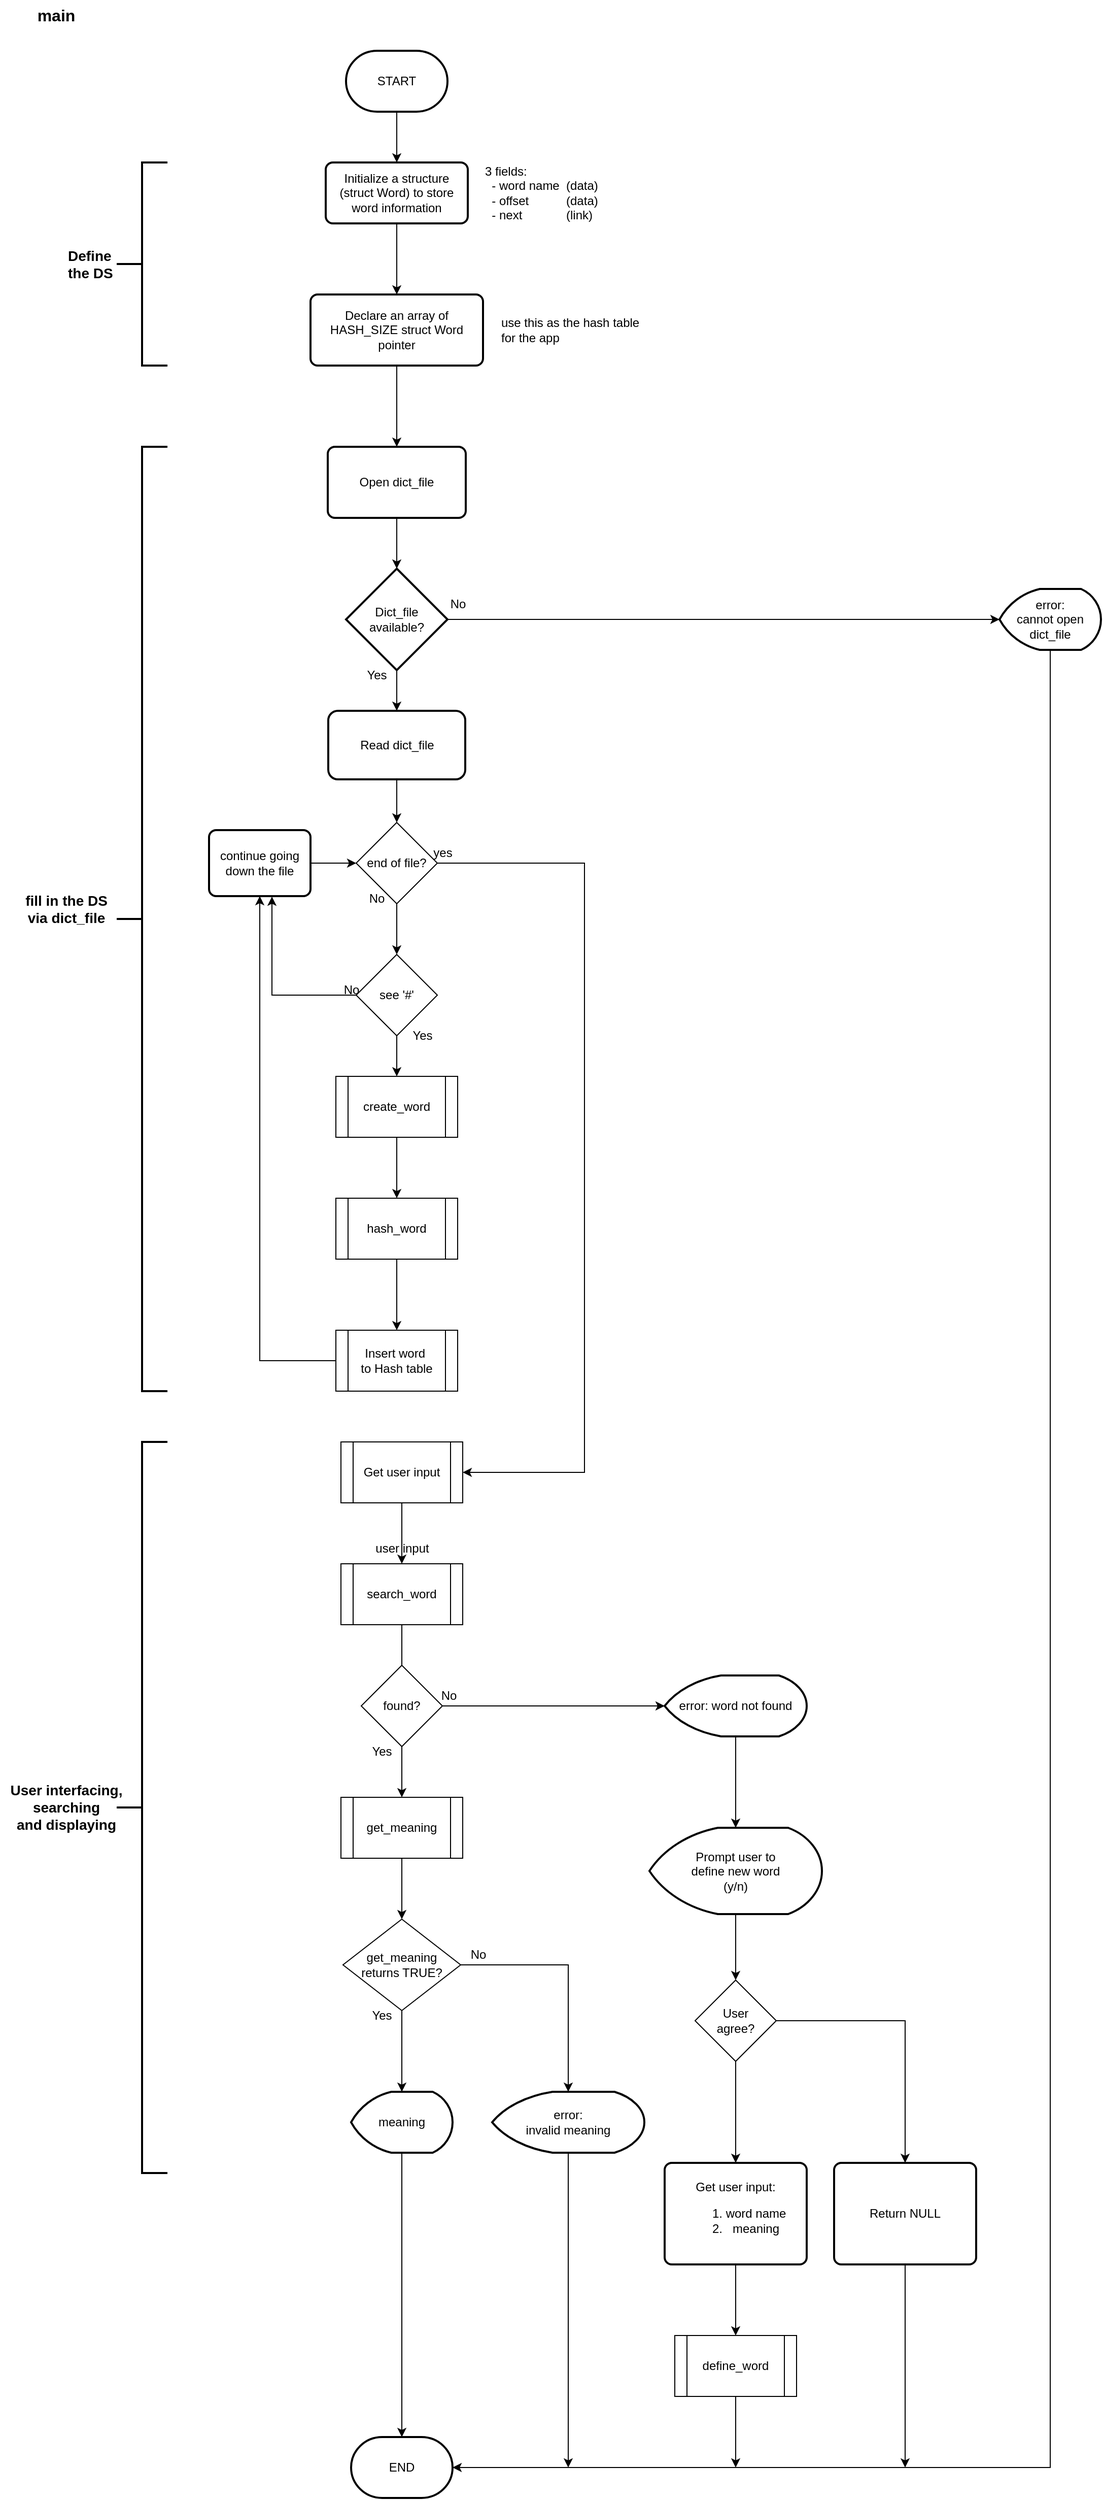 <mxfile version="20.5.3" type="device" pages="6"><diagram id="C5RBs43oDa-KdzZeNtuy" name="main"><mxGraphModel dx="1615" dy="914" grid="1" gridSize="10" guides="1" tooltips="1" connect="1" arrows="1" fold="1" page="1" pageScale="1" pageWidth="827" pageHeight="1169" math="0" shadow="0"><root><mxCell id="WIyWlLk6GJQsqaUBKTNV-0"/><mxCell id="WIyWlLk6GJQsqaUBKTNV-1" parent="WIyWlLk6GJQsqaUBKTNV-0"/><mxCell id="S_2KDsK9tq-TDeBOgdks-10" value="" style="edgeStyle=orthogonalEdgeStyle;rounded=0;orthogonalLoop=1;jettySize=auto;html=1;" parent="WIyWlLk6GJQsqaUBKTNV-1" source="S_2KDsK9tq-TDeBOgdks-1" target="S_2KDsK9tq-TDeBOgdks-2" edge="1"><mxGeometry relative="1" as="geometry"/></mxCell><mxCell id="S_2KDsK9tq-TDeBOgdks-1" value="START" style="strokeWidth=2;html=1;shape=mxgraph.flowchart.terminator;whiteSpace=wrap;" parent="WIyWlLk6GJQsqaUBKTNV-1" vertex="1"><mxGeometry x="346" y="70" width="100" height="60" as="geometry"/></mxCell><mxCell id="JDu7pvMkDzVVK3Wb6h0s-3" value="" style="edgeStyle=orthogonalEdgeStyle;rounded=0;orthogonalLoop=1;jettySize=auto;html=1;fontSize=12;" parent="WIyWlLk6GJQsqaUBKTNV-1" source="S_2KDsK9tq-TDeBOgdks-2" target="JDu7pvMkDzVVK3Wb6h0s-2" edge="1"><mxGeometry relative="1" as="geometry"/></mxCell><mxCell id="S_2KDsK9tq-TDeBOgdks-2" value="Initialize a structure (struct Word) to store word information" style="rounded=1;whiteSpace=wrap;html=1;absoluteArcSize=1;arcSize=14;strokeWidth=2;" parent="WIyWlLk6GJQsqaUBKTNV-1" vertex="1"><mxGeometry x="326" y="180" width="140" height="60" as="geometry"/></mxCell><mxCell id="S_2KDsK9tq-TDeBOgdks-3" style="edgeStyle=orthogonalEdgeStyle;rounded=0;orthogonalLoop=1;jettySize=auto;html=1;exitX=0.5;exitY=1;exitDx=0;exitDy=0;" parent="WIyWlLk6GJQsqaUBKTNV-1" source="S_2KDsK9tq-TDeBOgdks-2" target="S_2KDsK9tq-TDeBOgdks-2" edge="1"><mxGeometry relative="1" as="geometry"/></mxCell><mxCell id="S_2KDsK9tq-TDeBOgdks-21" style="edgeStyle=orthogonalEdgeStyle;rounded=0;orthogonalLoop=1;jettySize=auto;html=1;exitX=0.5;exitY=1;exitDx=0;exitDy=0;entryX=0.5;entryY=0;entryDx=0;entryDy=0;" parent="WIyWlLk6GJQsqaUBKTNV-1" source="S_2KDsK9tq-TDeBOgdks-4" target="S_2KDsK9tq-TDeBOgdks-20" edge="1"><mxGeometry relative="1" as="geometry"/></mxCell><mxCell id="S_2KDsK9tq-TDeBOgdks-4" value="Read dict_file" style="whiteSpace=wrap;html=1;rounded=1;arcSize=14;strokeWidth=2;" parent="WIyWlLk6GJQsqaUBKTNV-1" vertex="1"><mxGeometry x="328.5" y="720" width="135" height="67.5" as="geometry"/></mxCell><mxCell id="S_2KDsK9tq-TDeBOgdks-57" style="edgeStyle=orthogonalEdgeStyle;rounded=0;orthogonalLoop=1;jettySize=auto;html=1;exitX=1;exitY=0.5;exitDx=0;exitDy=0;entryX=1;entryY=0.5;entryDx=0;entryDy=0;" parent="WIyWlLk6GJQsqaUBKTNV-1" source="S_2KDsK9tq-TDeBOgdks-20" target="S_2KDsK9tq-TDeBOgdks-58" edge="1"><mxGeometry relative="1" as="geometry"><mxPoint x="681" y="1391" as="targetPoint"/><Array as="points"><mxPoint x="581" y="870"/><mxPoint x="581" y="1470"/></Array></mxGeometry></mxCell><mxCell id="JDu7pvMkDzVVK3Wb6h0s-1" value="" style="edgeStyle=orthogonalEdgeStyle;rounded=0;orthogonalLoop=1;jettySize=auto;html=1;fontSize=12;entryX=0.5;entryY=0;entryDx=0;entryDy=0;" parent="WIyWlLk6GJQsqaUBKTNV-1" source="S_2KDsK9tq-TDeBOgdks-20" target="71YBrqrIHT1l19wDPTt5-0" edge="1"><mxGeometry relative="1" as="geometry"/></mxCell><mxCell id="S_2KDsK9tq-TDeBOgdks-20" value="end of file?" style="rhombus;whiteSpace=wrap;html=1;" parent="WIyWlLk6GJQsqaUBKTNV-1" vertex="1"><mxGeometry x="356" y="830" width="80" height="80" as="geometry"/></mxCell><mxCell id="DLrLsgLFuudFXBItl9a5-4" style="edgeStyle=orthogonalEdgeStyle;rounded=0;orthogonalLoop=1;jettySize=auto;html=1;entryX=0.5;entryY=1;entryDx=0;entryDy=0;fontSize=12;" parent="WIyWlLk6GJQsqaUBKTNV-1" source="S_2KDsK9tq-TDeBOgdks-47" target="DLrLsgLFuudFXBItl9a5-3" edge="1"><mxGeometry relative="1" as="geometry"/></mxCell><mxCell id="S_2KDsK9tq-TDeBOgdks-47" value="Insert word&amp;nbsp;&lt;br&gt;to Hash table" style="shape=process;whiteSpace=wrap;html=1;backgroundOutline=1;" parent="WIyWlLk6GJQsqaUBKTNV-1" vertex="1"><mxGeometry x="336" y="1330" width="120" height="60" as="geometry"/></mxCell><mxCell id="S_2KDsK9tq-TDeBOgdks-51" value="create_word" style="shape=process;whiteSpace=wrap;html=1;backgroundOutline=1;" parent="WIyWlLk6GJQsqaUBKTNV-1" vertex="1"><mxGeometry x="336" y="1080" width="120" height="60" as="geometry"/></mxCell><mxCell id="S_2KDsK9tq-TDeBOgdks-54" value="No" style="text;html=1;align=center;verticalAlign=middle;resizable=0;points=[];autosize=1;strokeColor=none;fillColor=none;" parent="WIyWlLk6GJQsqaUBKTNV-1" vertex="1"><mxGeometry x="356" y="890" width="40" height="30" as="geometry"/></mxCell><mxCell id="S_2KDsK9tq-TDeBOgdks-61" value="" style="edgeStyle=orthogonalEdgeStyle;rounded=0;orthogonalLoop=1;jettySize=auto;html=1;" parent="WIyWlLk6GJQsqaUBKTNV-1" source="S_2KDsK9tq-TDeBOgdks-58" target="S_2KDsK9tq-TDeBOgdks-60" edge="1"><mxGeometry relative="1" as="geometry"/></mxCell><mxCell id="S_2KDsK9tq-TDeBOgdks-58" value="Get user input" style="shape=process;whiteSpace=wrap;html=1;backgroundOutline=1;" parent="WIyWlLk6GJQsqaUBKTNV-1" vertex="1"><mxGeometry x="341" y="1440" width="120" height="60" as="geometry"/></mxCell><mxCell id="S_2KDsK9tq-TDeBOgdks-59" value="yes" style="text;html=1;align=center;verticalAlign=middle;resizable=0;points=[];autosize=1;strokeColor=none;fillColor=none;" parent="WIyWlLk6GJQsqaUBKTNV-1" vertex="1"><mxGeometry x="421" y="845" width="40" height="30" as="geometry"/></mxCell><mxCell id="S_2KDsK9tq-TDeBOgdks-64" value="" style="edgeStyle=orthogonalEdgeStyle;rounded=0;orthogonalLoop=1;jettySize=auto;html=1;" parent="WIyWlLk6GJQsqaUBKTNV-1" source="S_2KDsK9tq-TDeBOgdks-60" edge="1"><mxGeometry relative="1" as="geometry"><mxPoint x="401" y="1680" as="targetPoint"/></mxGeometry></mxCell><mxCell id="S_2KDsK9tq-TDeBOgdks-60" value="search_word" style="shape=process;whiteSpace=wrap;html=1;backgroundOutline=1;" parent="WIyWlLk6GJQsqaUBKTNV-1" vertex="1"><mxGeometry x="341" y="1560" width="120" height="60" as="geometry"/></mxCell><mxCell id="S_2KDsK9tq-TDeBOgdks-62" value="user input" style="text;html=1;align=center;verticalAlign=middle;resizable=0;points=[];autosize=1;strokeColor=none;fillColor=none;" parent="WIyWlLk6GJQsqaUBKTNV-1" vertex="1"><mxGeometry x="361" y="1530" width="80" height="30" as="geometry"/></mxCell><mxCell id="S_2KDsK9tq-TDeBOgdks-67" value="" style="edgeStyle=orthogonalEdgeStyle;rounded=0;orthogonalLoop=1;jettySize=auto;html=1;" parent="WIyWlLk6GJQsqaUBKTNV-1" source="S_2KDsK9tq-TDeBOgdks-65" target="S_2KDsK9tq-TDeBOgdks-66" edge="1"><mxGeometry relative="1" as="geometry"/></mxCell><mxCell id="S_2KDsK9tq-TDeBOgdks-70" value="" style="edgeStyle=orthogonalEdgeStyle;rounded=0;orthogonalLoop=1;jettySize=auto;html=1;entryX=0;entryY=0.5;entryDx=0;entryDy=0;entryPerimeter=0;" parent="WIyWlLk6GJQsqaUBKTNV-1" source="S_2KDsK9tq-TDeBOgdks-65" target="DuHj5Gf21QI0A3WJzTcq-0" edge="1"><mxGeometry relative="1" as="geometry"><mxPoint x="497" y="1700" as="targetPoint"/></mxGeometry></mxCell><mxCell id="S_2KDsK9tq-TDeBOgdks-65" value="found?" style="rhombus;whiteSpace=wrap;html=1;" parent="WIyWlLk6GJQsqaUBKTNV-1" vertex="1"><mxGeometry x="361" y="1660" width="80" height="80" as="geometry"/></mxCell><mxCell id="MC-OYVKMiKJjzUGlupSR-2" value="" style="edgeStyle=orthogonalEdgeStyle;rounded=0;orthogonalLoop=1;jettySize=auto;html=1;fontSize=12;" parent="WIyWlLk6GJQsqaUBKTNV-1" source="S_2KDsK9tq-TDeBOgdks-66" target="MC-OYVKMiKJjzUGlupSR-1" edge="1"><mxGeometry relative="1" as="geometry"/></mxCell><mxCell id="S_2KDsK9tq-TDeBOgdks-66" value="get_meaning" style="shape=process;whiteSpace=wrap;html=1;backgroundOutline=1;" parent="WIyWlLk6GJQsqaUBKTNV-1" vertex="1"><mxGeometry x="341" y="1790" width="120" height="60" as="geometry"/></mxCell><mxCell id="S_2KDsK9tq-TDeBOgdks-68" value="Yes" style="text;html=1;align=center;verticalAlign=middle;resizable=0;points=[];autosize=1;strokeColor=none;fillColor=none;" parent="WIyWlLk6GJQsqaUBKTNV-1" vertex="1"><mxGeometry x="361" y="1730" width="40" height="30" as="geometry"/></mxCell><mxCell id="S_2KDsK9tq-TDeBOgdks-74" value="No" style="text;html=1;align=center;verticalAlign=middle;resizable=0;points=[];autosize=1;strokeColor=none;fillColor=none;" parent="WIyWlLk6GJQsqaUBKTNV-1" vertex="1"><mxGeometry x="427" y="1675" width="40" height="30" as="geometry"/></mxCell><mxCell id="S_2KDsK9tq-TDeBOgdks-84" value="" style="edgeStyle=orthogonalEdgeStyle;rounded=0;orthogonalLoop=1;jettySize=auto;html=1;exitX=0.5;exitY=1;exitDx=0;exitDy=0;exitPerimeter=0;" parent="WIyWlLk6GJQsqaUBKTNV-1" source="MC-OYVKMiKJjzUGlupSR-0" edge="1"><mxGeometry relative="1" as="geometry"><mxPoint x="593.5" y="2180" as="sourcePoint"/><mxPoint x="565" y="2450" as="targetPoint"/></mxGeometry></mxCell><mxCell id="S_2KDsK9tq-TDeBOgdks-80" value="END" style="strokeWidth=2;html=1;shape=mxgraph.flowchart.terminator;whiteSpace=wrap;" parent="WIyWlLk6GJQsqaUBKTNV-1" vertex="1"><mxGeometry x="351" y="2420" width="100" height="60" as="geometry"/></mxCell><mxCell id="JDu7pvMkDzVVK3Wb6h0s-10" value="" style="edgeStyle=orthogonalEdgeStyle;rounded=0;orthogonalLoop=1;jettySize=auto;html=1;fontSize=14;" parent="WIyWlLk6GJQsqaUBKTNV-1" source="eLt1Kwq2yNVkrvRsYlM8-2" target="JDu7pvMkDzVVK3Wb6h0s-9" edge="1"><mxGeometry relative="1" as="geometry"/></mxCell><mxCell id="eLt1Kwq2yNVkrvRsYlM8-2" value="Open dict_file" style="rounded=1;whiteSpace=wrap;html=1;absoluteArcSize=1;arcSize=14;strokeWidth=2;" parent="WIyWlLk6GJQsqaUBKTNV-1" vertex="1"><mxGeometry x="328" y="460" width="136" height="70" as="geometry"/></mxCell><mxCell id="eLt1Kwq2yNVkrvRsYlM8-6" value="" style="edgeStyle=orthogonalEdgeStyle;rounded=0;orthogonalLoop=1;jettySize=auto;html=1;exitX=0.5;exitY=1;exitDx=0;exitDy=0;exitPerimeter=0;" parent="WIyWlLk6GJQsqaUBKTNV-1" source="eLt1Kwq2yNVkrvRsYlM8-5" target="S_2KDsK9tq-TDeBOgdks-80" edge="1"><mxGeometry relative="1" as="geometry"/></mxCell><mxCell id="eLt1Kwq2yNVkrvRsYlM8-5" value="meaning" style="strokeWidth=2;html=1;shape=mxgraph.flowchart.display;whiteSpace=wrap;" parent="WIyWlLk6GJQsqaUBKTNV-1" vertex="1"><mxGeometry x="351" y="2080" width="100" height="60" as="geometry"/></mxCell><mxCell id="DLrLsgLFuudFXBItl9a5-0" value="" style="edgeStyle=orthogonalEdgeStyle;rounded=0;orthogonalLoop=1;jettySize=auto;html=1;fontSize=12;" parent="WIyWlLk6GJQsqaUBKTNV-1" source="71YBrqrIHT1l19wDPTt5-0" target="S_2KDsK9tq-TDeBOgdks-51" edge="1"><mxGeometry relative="1" as="geometry"/></mxCell><mxCell id="DLrLsgLFuudFXBItl9a5-8" style="edgeStyle=orthogonalEdgeStyle;rounded=0;orthogonalLoop=1;jettySize=auto;html=1;fontSize=12;entryX=0.62;entryY=1.008;entryDx=0;entryDy=0;entryPerimeter=0;" parent="WIyWlLk6GJQsqaUBKTNV-1" source="71YBrqrIHT1l19wDPTt5-0" target="DLrLsgLFuudFXBItl9a5-3" edge="1"><mxGeometry relative="1" as="geometry"><mxPoint x="211" y="1000" as="targetPoint"/></mxGeometry></mxCell><mxCell id="71YBrqrIHT1l19wDPTt5-0" value="see '#'" style="rhombus;whiteSpace=wrap;html=1;" parent="WIyWlLk6GJQsqaUBKTNV-1" vertex="1"><mxGeometry x="356" y="960" width="80" height="80" as="geometry"/></mxCell><mxCell id="DLrLsgLFuudFXBItl9a5-1" value="Yes" style="text;html=1;align=center;verticalAlign=middle;resizable=0;points=[];autosize=1;strokeColor=none;fillColor=none;fontSize=12;" parent="WIyWlLk6GJQsqaUBKTNV-1" vertex="1"><mxGeometry x="401" y="1025" width="40" height="30" as="geometry"/></mxCell><mxCell id="DLrLsgLFuudFXBItl9a5-5" value="" style="edgeStyle=orthogonalEdgeStyle;rounded=0;orthogonalLoop=1;jettySize=auto;html=1;fontSize=12;entryX=0;entryY=0.5;entryDx=0;entryDy=0;" parent="WIyWlLk6GJQsqaUBKTNV-1" source="DLrLsgLFuudFXBItl9a5-3" target="S_2KDsK9tq-TDeBOgdks-20" edge="1"><mxGeometry relative="1" as="geometry"/></mxCell><mxCell id="DLrLsgLFuudFXBItl9a5-3" value="continue going down the file" style="rounded=1;whiteSpace=wrap;html=1;absoluteArcSize=1;arcSize=14;strokeWidth=2;fontSize=12;" parent="WIyWlLk6GJQsqaUBKTNV-1" vertex="1"><mxGeometry x="211" y="837.5" width="100" height="65" as="geometry"/></mxCell><mxCell id="DLrLsgLFuudFXBItl9a5-9" value="No" style="text;html=1;align=center;verticalAlign=middle;resizable=0;points=[];autosize=1;strokeColor=none;fillColor=none;fontSize=12;" parent="WIyWlLk6GJQsqaUBKTNV-1" vertex="1"><mxGeometry x="331" y="980" width="40" height="30" as="geometry"/></mxCell><mxCell id="lJMuKvPcL3_auBcPvw4--0" value="main" style="text;html=1;align=center;verticalAlign=middle;resizable=0;points=[];autosize=1;strokeColor=none;fillColor=none;fontSize=16;fontStyle=1" parent="WIyWlLk6GJQsqaUBKTNV-1" vertex="1"><mxGeometry x="30" y="20" width="60" height="30" as="geometry"/></mxCell><mxCell id="JDu7pvMkDzVVK3Wb6h0s-4" value="" style="edgeStyle=orthogonalEdgeStyle;rounded=0;orthogonalLoop=1;jettySize=auto;html=1;fontSize=12;" parent="WIyWlLk6GJQsqaUBKTNV-1" source="JDu7pvMkDzVVK3Wb6h0s-2" target="eLt1Kwq2yNVkrvRsYlM8-2" edge="1"><mxGeometry relative="1" as="geometry"/></mxCell><mxCell id="JDu7pvMkDzVVK3Wb6h0s-2" value="Declare an array of HASH_SIZE struct Word pointer" style="rounded=1;whiteSpace=wrap;html=1;absoluteArcSize=1;arcSize=14;strokeWidth=2;fontSize=12;" parent="WIyWlLk6GJQsqaUBKTNV-1" vertex="1"><mxGeometry x="311" y="310" width="170" height="70" as="geometry"/></mxCell><mxCell id="JDu7pvMkDzVVK3Wb6h0s-5" value="3 fields:&lt;br&gt;&lt;div style=&quot;&quot;&gt;&lt;span style=&quot;background-color: initial;&quot;&gt;&amp;nbsp; - word name&amp;nbsp; (data)&lt;/span&gt;&lt;/div&gt;&lt;div style=&quot;&quot;&gt;&lt;span style=&quot;background-color: initial;&quot;&gt;&amp;nbsp; - offset&lt;span style=&quot;white-space: pre;&quot;&gt;&#9;&lt;/span&gt;&lt;span style=&quot;white-space: pre;&quot;&gt;&#9;&lt;/span&gt;(data)&lt;/span&gt;&lt;/div&gt;&lt;div style=&quot;&quot;&gt;&lt;span style=&quot;background-color: initial;&quot;&gt;&amp;nbsp; - next&lt;span style=&quot;white-space: pre;&quot;&gt;&#9;&lt;/span&gt;&lt;span style=&quot;white-space: pre;&quot;&gt;&#9;&lt;/span&gt;(link)&lt;/span&gt;&lt;/div&gt;" style="text;html=1;align=left;verticalAlign=middle;resizable=0;points=[];autosize=1;strokeColor=none;fillColor=none;fontSize=12;" parent="WIyWlLk6GJQsqaUBKTNV-1" vertex="1"><mxGeometry x="481" y="175" width="130" height="70" as="geometry"/></mxCell><mxCell id="JDu7pvMkDzVVK3Wb6h0s-6" value="use this as the hash table&lt;br&gt;for the app&amp;nbsp;" style="text;html=1;align=left;verticalAlign=middle;resizable=0;points=[];autosize=1;strokeColor=none;fillColor=none;fontSize=12;" parent="WIyWlLk6GJQsqaUBKTNV-1" vertex="1"><mxGeometry x="497" y="325" width="160" height="40" as="geometry"/></mxCell><mxCell id="JDu7pvMkDzVVK3Wb6h0s-7" value="" style="strokeWidth=2;html=1;shape=mxgraph.flowchart.annotation_2;align=left;labelPosition=right;pointerEvents=1;fontSize=12;" parent="WIyWlLk6GJQsqaUBKTNV-1" vertex="1"><mxGeometry x="120" y="180" width="50" height="200" as="geometry"/></mxCell><mxCell id="JDu7pvMkDzVVK3Wb6h0s-8" value="Define&lt;br&gt;the DS" style="text;html=1;align=left;verticalAlign=middle;resizable=0;points=[];autosize=1;strokeColor=none;fillColor=none;fontSize=14;fontStyle=1" parent="WIyWlLk6GJQsqaUBKTNV-1" vertex="1"><mxGeometry x="70" y="255" width="70" height="50" as="geometry"/></mxCell><mxCell id="JDu7pvMkDzVVK3Wb6h0s-11" value="" style="edgeStyle=orthogonalEdgeStyle;rounded=0;orthogonalLoop=1;jettySize=auto;html=1;fontSize=14;" parent="WIyWlLk6GJQsqaUBKTNV-1" source="JDu7pvMkDzVVK3Wb6h0s-9" target="S_2KDsK9tq-TDeBOgdks-4" edge="1"><mxGeometry relative="1" as="geometry"/></mxCell><mxCell id="JDu7pvMkDzVVK3Wb6h0s-14" style="edgeStyle=orthogonalEdgeStyle;rounded=0;orthogonalLoop=1;jettySize=auto;html=1;entryX=0;entryY=0.5;entryDx=0;entryDy=0;entryPerimeter=0;fontSize=14;" parent="WIyWlLk6GJQsqaUBKTNV-1" source="JDu7pvMkDzVVK3Wb6h0s-9" target="JDu7pvMkDzVVK3Wb6h0s-13" edge="1"><mxGeometry relative="1" as="geometry"/></mxCell><mxCell id="JDu7pvMkDzVVK3Wb6h0s-9" value="Dict_file available?" style="strokeWidth=2;html=1;shape=mxgraph.flowchart.decision;whiteSpace=wrap;fontSize=12;" parent="WIyWlLk6GJQsqaUBKTNV-1" vertex="1"><mxGeometry x="346" y="580" width="100" height="100" as="geometry"/></mxCell><mxCell id="JDu7pvMkDzVVK3Wb6h0s-12" value="Yes" style="text;html=1;align=center;verticalAlign=middle;resizable=0;points=[];autosize=1;strokeColor=none;fillColor=none;fontSize=12;" parent="WIyWlLk6GJQsqaUBKTNV-1" vertex="1"><mxGeometry x="356" y="670" width="40" height="30" as="geometry"/></mxCell><mxCell id="JDu7pvMkDzVVK3Wb6h0s-16" style="edgeStyle=orthogonalEdgeStyle;rounded=0;orthogonalLoop=1;jettySize=auto;html=1;entryX=1;entryY=0.5;entryDx=0;entryDy=0;entryPerimeter=0;fontSize=14;exitX=0.5;exitY=1;exitDx=0;exitDy=0;exitPerimeter=0;" parent="WIyWlLk6GJQsqaUBKTNV-1" source="JDu7pvMkDzVVK3Wb6h0s-13" target="S_2KDsK9tq-TDeBOgdks-80" edge="1"><mxGeometry relative="1" as="geometry"><Array as="points"><mxPoint x="1040" y="2450"/></Array></mxGeometry></mxCell><mxCell id="JDu7pvMkDzVVK3Wb6h0s-13" value="error:&lt;br style=&quot;font-size: 12px;&quot;&gt;cannot open dict_file" style="strokeWidth=2;html=1;shape=mxgraph.flowchart.display;whiteSpace=wrap;fontSize=12;" parent="WIyWlLk6GJQsqaUBKTNV-1" vertex="1"><mxGeometry x="990" y="600" width="100" height="60" as="geometry"/></mxCell><mxCell id="JDu7pvMkDzVVK3Wb6h0s-15" value="No" style="text;html=1;align=center;verticalAlign=middle;resizable=0;points=[];autosize=1;strokeColor=none;fillColor=none;fontSize=12;" parent="WIyWlLk6GJQsqaUBKTNV-1" vertex="1"><mxGeometry x="436" y="600" width="40" height="30" as="geometry"/></mxCell><mxCell id="lqmI4ekvzQK-bTizE2jS-1" value="" style="edgeStyle=orthogonalEdgeStyle;rounded=0;orthogonalLoop=1;jettySize=auto;html=1;" edge="1" parent="WIyWlLk6GJQsqaUBKTNV-1" source="DuHj5Gf21QI0A3WJzTcq-0" target="lqmI4ekvzQK-bTizE2jS-0"><mxGeometry relative="1" as="geometry"/></mxCell><mxCell id="DuHj5Gf21QI0A3WJzTcq-0" value="error: word not found" style="strokeWidth=2;html=1;shape=mxgraph.flowchart.display;whiteSpace=wrap;fontSize=12;" parent="WIyWlLk6GJQsqaUBKTNV-1" vertex="1"><mxGeometry x="660" y="1670" width="140" height="60" as="geometry"/></mxCell><mxCell id="lqmI4ekvzQK-bTizE2jS-6" style="edgeStyle=orthogonalEdgeStyle;rounded=0;orthogonalLoop=1;jettySize=auto;html=1;" edge="1" parent="WIyWlLk6GJQsqaUBKTNV-1" source="DuHj5Gf21QI0A3WJzTcq-1"><mxGeometry relative="1" as="geometry"><mxPoint x="897" y="2450" as="targetPoint"/></mxGeometry></mxCell><mxCell id="DuHj5Gf21QI0A3WJzTcq-1" value="Return NULL" style="rounded=1;whiteSpace=wrap;html=1;absoluteArcSize=1;arcSize=14;strokeWidth=2;fontSize=12;" parent="WIyWlLk6GJQsqaUBKTNV-1" vertex="1"><mxGeometry x="827" y="2150" width="140" height="100" as="geometry"/></mxCell><mxCell id="LIUUgxYpAiJinbkfdip1-2" value="" style="strokeWidth=2;html=1;shape=mxgraph.flowchart.annotation_2;align=left;labelPosition=right;pointerEvents=1;fontSize=12;" parent="WIyWlLk6GJQsqaUBKTNV-1" vertex="1"><mxGeometry x="120" y="460" width="50" height="930" as="geometry"/></mxCell><mxCell id="LIUUgxYpAiJinbkfdip1-3" value="fill in the DS&lt;br style=&quot;font-size: 14px;&quot;&gt;via dict_file" style="text;html=1;align=center;verticalAlign=middle;resizable=0;points=[];autosize=1;strokeColor=none;fillColor=none;fontSize=14;fontStyle=1" parent="WIyWlLk6GJQsqaUBKTNV-1" vertex="1"><mxGeometry x="20" y="890" width="100" height="50" as="geometry"/></mxCell><mxCell id="LIUUgxYpAiJinbkfdip1-4" value="" style="strokeWidth=2;html=1;shape=mxgraph.flowchart.annotation_2;align=left;labelPosition=right;pointerEvents=1;fontSize=14;" parent="WIyWlLk6GJQsqaUBKTNV-1" vertex="1"><mxGeometry x="120" y="1440" width="50" height="720" as="geometry"/></mxCell><mxCell id="LIUUgxYpAiJinbkfdip1-5" value="User interfacing,&lt;br&gt;searching &lt;br&gt;and displaying" style="text;html=1;align=center;verticalAlign=middle;resizable=0;points=[];autosize=1;strokeColor=none;fillColor=none;fontSize=14;fontStyle=1" parent="WIyWlLk6GJQsqaUBKTNV-1" vertex="1"><mxGeometry x="5" y="1770" width="130" height="60" as="geometry"/></mxCell><mxCell id="MC-OYVKMiKJjzUGlupSR-0" value="error:&lt;br&gt;invalid meaning" style="strokeWidth=2;html=1;shape=mxgraph.flowchart.display;whiteSpace=wrap;fontSize=12;" parent="WIyWlLk6GJQsqaUBKTNV-1" vertex="1"><mxGeometry x="490" y="2080" width="150" height="60" as="geometry"/></mxCell><mxCell id="MC-OYVKMiKJjzUGlupSR-3" value="" style="edgeStyle=orthogonalEdgeStyle;rounded=0;orthogonalLoop=1;jettySize=auto;html=1;fontSize=12;startArrow=none;exitX=0.5;exitY=1;exitDx=0;exitDy=0;entryX=0.5;entryY=0;entryDx=0;entryDy=0;entryPerimeter=0;" parent="WIyWlLk6GJQsqaUBKTNV-1" source="MC-OYVKMiKJjzUGlupSR-1" target="eLt1Kwq2yNVkrvRsYlM8-5" edge="1"><mxGeometry relative="1" as="geometry"><mxPoint x="200" y="2140" as="sourcePoint"/><Array as="points"><mxPoint x="401" y="2070"/><mxPoint x="401" y="2070"/></Array></mxGeometry></mxCell><mxCell id="MC-OYVKMiKJjzUGlupSR-5" style="edgeStyle=orthogonalEdgeStyle;rounded=0;orthogonalLoop=1;jettySize=auto;html=1;entryX=0.5;entryY=0;entryDx=0;entryDy=0;entryPerimeter=0;fontSize=12;" parent="WIyWlLk6GJQsqaUBKTNV-1" source="MC-OYVKMiKJjzUGlupSR-1" target="MC-OYVKMiKJjzUGlupSR-0" edge="1"><mxGeometry relative="1" as="geometry"><Array as="points"><mxPoint x="565" y="1955"/></Array></mxGeometry></mxCell><mxCell id="MC-OYVKMiKJjzUGlupSR-1" value="get_meaning&lt;br&gt;returns TRUE?" style="rhombus;whiteSpace=wrap;html=1;fontSize=12;" parent="WIyWlLk6GJQsqaUBKTNV-1" vertex="1"><mxGeometry x="343" y="1910" width="116" height="90" as="geometry"/></mxCell><mxCell id="MC-OYVKMiKJjzUGlupSR-7" value="Yes" style="text;html=1;align=center;verticalAlign=middle;resizable=0;points=[];autosize=1;strokeColor=none;fillColor=none;fontSize=12;" parent="WIyWlLk6GJQsqaUBKTNV-1" vertex="1"><mxGeometry x="361" y="1990" width="40" height="30" as="geometry"/></mxCell><mxCell id="MC-OYVKMiKJjzUGlupSR-8" value="No" style="text;html=1;align=center;verticalAlign=middle;resizable=0;points=[];autosize=1;strokeColor=none;fillColor=none;fontSize=12;" parent="WIyWlLk6GJQsqaUBKTNV-1" vertex="1"><mxGeometry x="456" y="1930" width="40" height="30" as="geometry"/></mxCell><mxCell id="5ztNHagAAmAtpJe93JD4-2" value="" style="edgeStyle=orthogonalEdgeStyle;rounded=0;orthogonalLoop=1;jettySize=auto;html=1;" parent="WIyWlLk6GJQsqaUBKTNV-1" source="5ztNHagAAmAtpJe93JD4-0" target="5ztNHagAAmAtpJe93JD4-1" edge="1"><mxGeometry relative="1" as="geometry"/></mxCell><mxCell id="5ztNHagAAmAtpJe93JD4-0" value="create_word" style="shape=process;whiteSpace=wrap;html=1;backgroundOutline=1;" parent="WIyWlLk6GJQsqaUBKTNV-1" vertex="1"><mxGeometry x="336" y="1080" width="120" height="60" as="geometry"/></mxCell><mxCell id="5ztNHagAAmAtpJe93JD4-3" value="" style="edgeStyle=orthogonalEdgeStyle;rounded=0;orthogonalLoop=1;jettySize=auto;html=1;" parent="WIyWlLk6GJQsqaUBKTNV-1" source="5ztNHagAAmAtpJe93JD4-1" target="S_2KDsK9tq-TDeBOgdks-47" edge="1"><mxGeometry relative="1" as="geometry"/></mxCell><mxCell id="5ztNHagAAmAtpJe93JD4-1" value="hash_word" style="shape=process;whiteSpace=wrap;html=1;backgroundOutline=1;" parent="WIyWlLk6GJQsqaUBKTNV-1" vertex="1"><mxGeometry x="336" y="1200" width="120" height="60" as="geometry"/></mxCell><mxCell id="lqmI4ekvzQK-bTizE2jS-3" value="" style="edgeStyle=orthogonalEdgeStyle;rounded=0;orthogonalLoop=1;jettySize=auto;html=1;" edge="1" parent="WIyWlLk6GJQsqaUBKTNV-1" source="lqmI4ekvzQK-bTizE2jS-0" target="lqmI4ekvzQK-bTizE2jS-2"><mxGeometry relative="1" as="geometry"/></mxCell><mxCell id="lqmI4ekvzQK-bTizE2jS-0" value="Prompt user to&lt;br&gt;define new word&lt;br&gt;(y/n)" style="strokeWidth=2;html=1;shape=mxgraph.flowchart.display;whiteSpace=wrap;" vertex="1" parent="WIyWlLk6GJQsqaUBKTNV-1"><mxGeometry x="645" y="1820" width="170" height="85" as="geometry"/></mxCell><mxCell id="lqmI4ekvzQK-bTizE2jS-4" style="edgeStyle=orthogonalEdgeStyle;rounded=0;orthogonalLoop=1;jettySize=auto;html=1;" edge="1" parent="WIyWlLk6GJQsqaUBKTNV-1" source="lqmI4ekvzQK-bTizE2jS-2" target="DuHj5Gf21QI0A3WJzTcq-1"><mxGeometry relative="1" as="geometry"/></mxCell><mxCell id="lqmI4ekvzQK-bTizE2jS-10" style="edgeStyle=orthogonalEdgeStyle;rounded=0;orthogonalLoop=1;jettySize=auto;html=1;entryX=0.5;entryY=0;entryDx=0;entryDy=0;" edge="1" parent="WIyWlLk6GJQsqaUBKTNV-1" source="lqmI4ekvzQK-bTizE2jS-2" target="lqmI4ekvzQK-bTizE2jS-13"><mxGeometry relative="1" as="geometry"/></mxCell><mxCell id="lqmI4ekvzQK-bTizE2jS-2" value="User &lt;br&gt;agree?" style="rhombus;whiteSpace=wrap;html=1;" vertex="1" parent="WIyWlLk6GJQsqaUBKTNV-1"><mxGeometry x="690" y="1970" width="80" height="80" as="geometry"/></mxCell><mxCell id="lqmI4ekvzQK-bTizE2jS-12" style="edgeStyle=orthogonalEdgeStyle;rounded=0;orthogonalLoop=1;jettySize=auto;html=1;" edge="1" parent="WIyWlLk6GJQsqaUBKTNV-1" source="lqmI4ekvzQK-bTizE2jS-9"><mxGeometry relative="1" as="geometry"><mxPoint x="730" y="2450" as="targetPoint"/><Array as="points"><mxPoint x="730" y="2430"/><mxPoint x="730" y="2430"/></Array></mxGeometry></mxCell><mxCell id="lqmI4ekvzQK-bTizE2jS-9" value="define_word" style="shape=process;whiteSpace=wrap;html=1;backgroundOutline=1;" vertex="1" parent="WIyWlLk6GJQsqaUBKTNV-1"><mxGeometry x="670" y="2320" width="120" height="60" as="geometry"/></mxCell><mxCell id="lqmI4ekvzQK-bTizE2jS-14" value="" style="edgeStyle=orthogonalEdgeStyle;rounded=0;orthogonalLoop=1;jettySize=auto;html=1;" edge="1" parent="WIyWlLk6GJQsqaUBKTNV-1" source="lqmI4ekvzQK-bTizE2jS-13" target="lqmI4ekvzQK-bTizE2jS-9"><mxGeometry relative="1" as="geometry"/></mxCell><mxCell id="lqmI4ekvzQK-bTizE2jS-13" value="Get user input:&lt;br&gt;&lt;ol&gt;&lt;li&gt;word name&lt;/li&gt;&lt;li&gt;meaning&lt;/li&gt;&lt;/ol&gt;" style="rounded=1;whiteSpace=wrap;html=1;absoluteArcSize=1;arcSize=14;strokeWidth=2;align=center;" vertex="1" parent="WIyWlLk6GJQsqaUBKTNV-1"><mxGeometry x="660" y="2150" width="140" height="100" as="geometry"/></mxCell></root></mxGraphModel></diagram><diagram id="j4wt743qJEm4y0WdsNuD" name="create_word"><mxGraphModel dx="1375" dy="794" grid="1" gridSize="10" guides="1" tooltips="1" connect="1" arrows="1" fold="1" page="1" pageScale="1" pageWidth="850" pageHeight="1100" math="0" shadow="0"><root><mxCell id="0"/><mxCell id="1" parent="0"/><mxCell id="QDUfGMWGCmyTW_UjV5E9-1" value="create_word function" style="text;html=1;align=center;verticalAlign=middle;resizable=0;points=[];autosize=1;strokeColor=none;fillColor=none;fontStyle=1;fontSize=16;" parent="1" vertex="1"><mxGeometry x="10" y="20" width="190" height="30" as="geometry"/></mxCell><mxCell id="QDUfGMWGCmyTW_UjV5E9-2" value="Input: word and its offset" style="text;html=1;align=center;verticalAlign=middle;resizable=0;points=[];autosize=1;strokeColor=none;fillColor=none;" parent="1" vertex="1"><mxGeometry x="264" y="130" width="150" height="30" as="geometry"/></mxCell><mxCell id="QDUfGMWGCmyTW_UjV5E9-3" value="" style="edgeStyle=orthogonalEdgeStyle;rounded=0;orthogonalLoop=1;jettySize=auto;html=1;" parent="1" source="QDUfGMWGCmyTW_UjV5E9-4" target="QDUfGMWGCmyTW_UjV5E9-6" edge="1"><mxGeometry relative="1" as="geometry"/></mxCell><mxCell id="QDUfGMWGCmyTW_UjV5E9-4" value="START" style="strokeWidth=2;html=1;shape=mxgraph.flowchart.terminator;whiteSpace=wrap;" parent="1" vertex="1"><mxGeometry x="414" y="175" width="100" height="60" as="geometry"/></mxCell><mxCell id="QDUfGMWGCmyTW_UjV5E9-5" value="" style="edgeStyle=orthogonalEdgeStyle;rounded=0;orthogonalLoop=1;jettySize=auto;html=1;" parent="1" source="QDUfGMWGCmyTW_UjV5E9-6" target="QDUfGMWGCmyTW_UjV5E9-8" edge="1"><mxGeometry relative="1" as="geometry"/></mxCell><mxCell id="QDUfGMWGCmyTW_UjV5E9-6" value="Initialize a struct Word pointer variable&lt;br&gt;(node)" style="rounded=1;whiteSpace=wrap;html=1;absoluteArcSize=1;arcSize=14;strokeWidth=2;" parent="1" vertex="1"><mxGeometry x="344" y="315" width="240" height="81.6" as="geometry"/></mxCell><mxCell id="QDUfGMWGCmyTW_UjV5E9-7" value="" style="edgeStyle=orthogonalEdgeStyle;rounded=0;orthogonalLoop=1;jettySize=auto;html=1;" parent="1" source="QDUfGMWGCmyTW_UjV5E9-8" target="QDUfGMWGCmyTW_UjV5E9-10" edge="1"><mxGeometry relative="1" as="geometry"/></mxCell><mxCell id="QDUfGMWGCmyTW_UjV5E9-8" value="Copy word and offset to that node's fields" style="rounded=1;whiteSpace=wrap;html=1;absoluteArcSize=1;arcSize=14;strokeWidth=2;" parent="1" vertex="1"><mxGeometry x="378.5" y="475" width="171" height="85" as="geometry"/></mxCell><mxCell id="QDUfGMWGCmyTW_UjV5E9-9" value="" style="edgeStyle=orthogonalEdgeStyle;rounded=0;orthogonalLoop=1;jettySize=auto;html=1;" parent="1" source="QDUfGMWGCmyTW_UjV5E9-10" target="QDUfGMWGCmyTW_UjV5E9-11" edge="1"><mxGeometry relative="1" as="geometry"/></mxCell><mxCell id="QDUfGMWGCmyTW_UjV5E9-10" value="Return word as node" style="rounded=1;whiteSpace=wrap;html=1;absoluteArcSize=1;arcSize=14;strokeWidth=2;" parent="1" vertex="1"><mxGeometry x="381" y="640" width="166" height="98.33" as="geometry"/></mxCell><mxCell id="QDUfGMWGCmyTW_UjV5E9-11" value="END" style="strokeWidth=2;html=1;shape=mxgraph.flowchart.terminator;whiteSpace=wrap;" parent="1" vertex="1"><mxGeometry x="414" y="815" width="100" height="60" as="geometry"/></mxCell></root></mxGraphModel></diagram><diagram id="y5cVheYblmPiWcLlyh0o" name="hash_word"><mxGraphModel dx="309" dy="913" grid="1" gridSize="10" guides="1" tooltips="1" connect="1" arrows="1" fold="1" page="1" pageScale="1" pageWidth="850" pageHeight="1100" math="0" shadow="0"><root><mxCell id="0"/><mxCell id="1" parent="0"/><mxCell id="o0yLiAIf0gcNG1ei9cBn-6" value="" style="edgeStyle=orthogonalEdgeStyle;rounded=0;orthogonalLoop=1;jettySize=auto;html=1;fontSize=12;" parent="1" source="o0yLiAIf0gcNG1ei9cBn-1" target="o0yLiAIf0gcNG1ei9cBn-5" edge="1"><mxGeometry relative="1" as="geometry"/></mxCell><mxCell id="o0yLiAIf0gcNG1ei9cBn-1" value="START" style="strokeWidth=2;html=1;shape=mxgraph.flowchart.terminator;whiteSpace=wrap;fontSize=12;" parent="1" vertex="1"><mxGeometry x="375" y="140" width="100" height="60" as="geometry"/></mxCell><mxCell id="o0yLiAIf0gcNG1ei9cBn-2" value="hash_word function" style="text;html=1;align=center;verticalAlign=middle;resizable=0;points=[];autosize=1;strokeColor=none;fillColor=none;fontSize=16;fontStyle=1" parent="1" vertex="1"><mxGeometry x="5" y="20" width="180" height="30" as="geometry"/></mxCell><mxCell id="o0yLiAIf0gcNG1ei9cBn-3" value="input: char *word" style="text;html=1;align=center;verticalAlign=middle;resizable=0;points=[];autosize=1;strokeColor=none;fillColor=none;fontSize=12;" parent="1" vertex="1"><mxGeometry x="265" y="80" width="110" height="30" as="geometry"/></mxCell><mxCell id="55hshDY3a429zVnCngEJ-2" value="" style="edgeStyle=orthogonalEdgeStyle;rounded=0;orthogonalLoop=1;jettySize=auto;html=1;fontSize=14;" parent="1" source="o0yLiAIf0gcNG1ei9cBn-5" target="55hshDY3a429zVnCngEJ-1" edge="1"><mxGeometry relative="1" as="geometry"/></mxCell><mxCell id="o0yLiAIf0gcNG1ei9cBn-5" value="Take ASCII code of the&lt;br&gt;1st letter of the input word&lt;br&gt;(key)&amp;nbsp;" style="rounded=1;whiteSpace=wrap;html=1;absoluteArcSize=1;arcSize=14;strokeWidth=2;fontSize=12;" parent="1" vertex="1"><mxGeometry x="318" y="270" width="215" height="90" as="geometry"/></mxCell><mxCell id="o0yLiAIf0gcNG1ei9cBn-8" value="END" style="strokeWidth=2;html=1;shape=mxgraph.flowchart.terminator;whiteSpace=wrap;fontSize=12;" parent="1" vertex="1"><mxGeometry x="408" y="1000" width="100" height="60" as="geometry"/></mxCell><mxCell id="o0yLiAIf0gcNG1ei9cBn-11" value="" style="edgeStyle=orthogonalEdgeStyle;rounded=0;orthogonalLoop=1;jettySize=auto;html=1;fontSize=12;" parent="1" source="o0yLiAIf0gcNG1ei9cBn-9" target="o0yLiAIf0gcNG1ei9cBn-8" edge="1"><mxGeometry relative="1" as="geometry"/></mxCell><mxCell id="o0yLiAIf0gcNG1ei9cBn-9" value="Return hash code" style="rounded=1;whiteSpace=wrap;html=1;absoluteArcSize=1;arcSize=14;strokeWidth=2;fontSize=12;" parent="1" vertex="1"><mxGeometry x="392" y="840" width="132" height="100" as="geometry"/></mxCell><mxCell id="55hshDY3a429zVnCngEJ-4" value="" style="edgeStyle=orthogonalEdgeStyle;rounded=0;orthogonalLoop=1;jettySize=auto;html=1;fontSize=12;" parent="1" source="55hshDY3a429zVnCngEJ-1" target="55hshDY3a429zVnCngEJ-3" edge="1"><mxGeometry relative="1" as="geometry"/></mxCell><mxCell id="55hshDY3a429zVnCngEJ-7" style="edgeStyle=orthogonalEdgeStyle;rounded=0;orthogonalLoop=1;jettySize=auto;html=1;fontSize=12;" parent="1" source="55hshDY3a429zVnCngEJ-1" target="55hshDY3a429zVnCngEJ-6" edge="1"><mxGeometry relative="1" as="geometry"/></mxCell><mxCell id="55hshDY3a429zVnCngEJ-1" value="character is number?&lt;br style=&quot;font-size: 12px;&quot;&gt;(0 to 9)" style="rhombus;whiteSpace=wrap;html=1;fontSize=12;" parent="1" vertex="1"><mxGeometry x="326" y="420" width="198" height="100" as="geometry"/></mxCell><mxCell id="55hshDY3a429zVnCngEJ-22" style="edgeStyle=orthogonalEdgeStyle;rounded=0;orthogonalLoop=1;jettySize=auto;html=1;entryX=0.25;entryY=0;entryDx=0;entryDy=0;fontSize=12;" parent="1" source="55hshDY3a429zVnCngEJ-3" target="o0yLiAIf0gcNG1ei9cBn-9" edge="1"><mxGeometry relative="1" as="geometry"/></mxCell><mxCell id="55hshDY3a429zVnCngEJ-3" value="hash_code = [0, 9]" style="rounded=1;whiteSpace=wrap;html=1;absoluteArcSize=1;arcSize=14;strokeWidth=2;fontSize=12;" parent="1" vertex="1"><mxGeometry x="336.88" y="590" width="177.25" height="90" as="geometry"/></mxCell><mxCell id="55hshDY3a429zVnCngEJ-5" value="yes" style="text;html=1;align=center;verticalAlign=middle;resizable=0;points=[];autosize=1;strokeColor=none;fillColor=none;fontSize=12;" parent="1" vertex="1"><mxGeometry x="380" y="510" width="40" height="30" as="geometry"/></mxCell><mxCell id="55hshDY3a429zVnCngEJ-9" value="" style="edgeStyle=orthogonalEdgeStyle;rounded=0;orthogonalLoop=1;jettySize=auto;html=1;fontSize=12;" parent="1" source="55hshDY3a429zVnCngEJ-6" target="55hshDY3a429zVnCngEJ-8" edge="1"><mxGeometry relative="1" as="geometry"/></mxCell><mxCell id="55hshDY3a429zVnCngEJ-11" style="edgeStyle=orthogonalEdgeStyle;rounded=0;orthogonalLoop=1;jettySize=auto;html=1;fontSize=12;" parent="1" source="55hshDY3a429zVnCngEJ-6" target="55hshDY3a429zVnCngEJ-10" edge="1"><mxGeometry relative="1" as="geometry"/></mxCell><mxCell id="55hshDY3a429zVnCngEJ-6" value="character is upper letter?&lt;br style=&quot;font-size: 12px;&quot;&gt;(A to Z)" style="rhombus;whiteSpace=wrap;html=1;fontSize=12;" parent="1" vertex="1"><mxGeometry x="560" y="422.5" width="200" height="95" as="geometry"/></mxCell><mxCell id="55hshDY3a429zVnCngEJ-23" style="edgeStyle=orthogonalEdgeStyle;rounded=0;orthogonalLoop=1;jettySize=auto;html=1;fontSize=12;" parent="1" source="55hshDY3a429zVnCngEJ-8" target="o0yLiAIf0gcNG1ei9cBn-9" edge="1"><mxGeometry relative="1" as="geometry"><Array as="points"><mxPoint x="660" y="720"/><mxPoint x="458" y="720"/></Array></mxGeometry></mxCell><mxCell id="55hshDY3a429zVnCngEJ-8" value="hash_code =&amp;nbsp; [10, 35]" style="rounded=1;whiteSpace=wrap;html=1;absoluteArcSize=1;arcSize=14;strokeWidth=2;fontSize=12;" parent="1" vertex="1"><mxGeometry x="577.5" y="590" width="165" height="90" as="geometry"/></mxCell><mxCell id="55hshDY3a429zVnCngEJ-13" value="" style="edgeStyle=orthogonalEdgeStyle;rounded=0;orthogonalLoop=1;jettySize=auto;html=1;fontSize=12;entryX=0.5;entryY=0;entryDx=0;entryDy=0;" parent="1" source="55hshDY3a429zVnCngEJ-10" target="55hshDY3a429zVnCngEJ-14" edge="1"><mxGeometry relative="1" as="geometry"><mxPoint x="900" y="580" as="targetPoint"/></mxGeometry></mxCell><mxCell id="55hshDY3a429zVnCngEJ-21" style="edgeStyle=orthogonalEdgeStyle;rounded=0;orthogonalLoop=1;jettySize=auto;html=1;entryX=0.5;entryY=0;entryDx=0;entryDy=0;fontSize=12;" parent="1" source="55hshDY3a429zVnCngEJ-10" target="55hshDY3a429zVnCngEJ-20" edge="1"><mxGeometry relative="1" as="geometry"/></mxCell><mxCell id="55hshDY3a429zVnCngEJ-10" value="character is lower letter?&lt;br style=&quot;font-size: 12px;&quot;&gt;(a to z)" style="rhombus;whiteSpace=wrap;html=1;fontSize=12;" parent="1" vertex="1"><mxGeometry x="800" y="422.5" width="200" height="95" as="geometry"/></mxCell><mxCell id="55hshDY3a429zVnCngEJ-24" style="edgeStyle=orthogonalEdgeStyle;rounded=0;orthogonalLoop=1;jettySize=auto;html=1;entryX=0.75;entryY=0;entryDx=0;entryDy=0;fontSize=12;" parent="1" source="55hshDY3a429zVnCngEJ-14" target="o0yLiAIf0gcNG1ei9cBn-9" edge="1"><mxGeometry relative="1" as="geometry"><Array as="points"><mxPoint x="900" y="760"/><mxPoint x="491" y="760"/></Array></mxGeometry></mxCell><mxCell id="55hshDY3a429zVnCngEJ-14" value="hash_code = [36, 61]" style="rounded=1;whiteSpace=wrap;html=1;absoluteArcSize=1;arcSize=14;strokeWidth=2;fontSize=12;" parent="1" vertex="1"><mxGeometry x="815" y="590" width="170" height="90" as="geometry"/></mxCell><mxCell id="55hshDY3a429zVnCngEJ-15" value="No" style="text;html=1;align=center;verticalAlign=middle;resizable=0;points=[];autosize=1;strokeColor=none;fillColor=none;fontSize=12;" parent="1" vertex="1"><mxGeometry x="500" y="440" width="40" height="30" as="geometry"/></mxCell><mxCell id="55hshDY3a429zVnCngEJ-16" value="yes" style="text;html=1;align=center;verticalAlign=middle;resizable=0;points=[];autosize=1;strokeColor=none;fillColor=none;fontSize=12;" parent="1" vertex="1"><mxGeometry x="625" y="510" width="40" height="30" as="geometry"/></mxCell><mxCell id="55hshDY3a429zVnCngEJ-17" value="yes" style="text;html=1;align=center;verticalAlign=middle;resizable=0;points=[];autosize=1;strokeColor=none;fillColor=none;fontSize=12;" parent="1" vertex="1"><mxGeometry x="865" y="510" width="40" height="30" as="geometry"/></mxCell><mxCell id="55hshDY3a429zVnCngEJ-18" value="No" style="text;html=1;align=center;verticalAlign=middle;resizable=0;points=[];autosize=1;strokeColor=none;fillColor=none;fontSize=12;" parent="1" vertex="1"><mxGeometry x="985" y="440" width="40" height="30" as="geometry"/></mxCell><mxCell id="55hshDY3a429zVnCngEJ-19" value="No" style="text;html=1;align=center;verticalAlign=middle;resizable=0;points=[];autosize=1;strokeColor=none;fillColor=none;fontSize=12;" parent="1" vertex="1"><mxGeometry x="742.5" y="440" width="40" height="30" as="geometry"/></mxCell><mxCell id="55hshDY3a429zVnCngEJ-25" style="edgeStyle=orthogonalEdgeStyle;rounded=0;orthogonalLoop=1;jettySize=auto;html=1;entryX=1;entryY=0;entryDx=0;entryDy=0;fontSize=12;" parent="1" source="55hshDY3a429zVnCngEJ-20" target="o0yLiAIf0gcNG1ei9cBn-9" edge="1"><mxGeometry relative="1" as="geometry"><Array as="points"><mxPoint x="1115" y="800"/><mxPoint x="524" y="800"/></Array></mxGeometry></mxCell><mxCell id="55hshDY3a429zVnCngEJ-20" value="hash_code = 62" style="rounded=1;whiteSpace=wrap;html=1;absoluteArcSize=1;arcSize=14;strokeWidth=2;fontSize=12;" parent="1" vertex="1"><mxGeometry x="1050" y="590" width="130" height="90" as="geometry"/></mxCell></root></mxGraphModel></diagram><diagram id="gqy_g0LKVjv25q3Zx9Py" name="insert_word"><mxGraphModel dx="687" dy="904" grid="1" gridSize="10" guides="1" tooltips="1" connect="1" arrows="1" fold="1" page="1" pageScale="1" pageWidth="850" pageHeight="1100" math="0" shadow="0"><root><mxCell id="0"/><mxCell id="1" parent="0"/><mxCell id="D_5-44hdkuErFayf-siy-2" value="" style="edgeStyle=orthogonalEdgeStyle;rounded=0;orthogonalLoop=1;jettySize=auto;html=1;fontSize=12;" parent="1" source="taDEj2YaCEXgv2csjeSz-1" target="D_5-44hdkuErFayf-siy-1" edge="1"><mxGeometry relative="1" as="geometry"/></mxCell><mxCell id="taDEj2YaCEXgv2csjeSz-1" value="START" style="strokeWidth=2;html=1;shape=mxgraph.flowchart.terminator;whiteSpace=wrap;fontSize=12;" parent="1" vertex="1"><mxGeometry x="370" y="120" width="100" height="60" as="geometry"/></mxCell><mxCell id="taDEj2YaCEXgv2csjeSz-2" value="insert_word function" style="text;html=1;align=center;verticalAlign=middle;resizable=0;points=[];autosize=1;strokeColor=none;fillColor=none;fontSize=16;fontStyle=1" parent="1" vertex="1"><mxGeometry x="30" y="20" width="180" height="30" as="geometry"/></mxCell><mxCell id="taDEj2YaCEXgv2csjeSz-3" value="Input: hash table and node" style="text;html=1;align=center;verticalAlign=middle;resizable=0;points=[];autosize=1;strokeColor=none;fillColor=none;fontSize=12;" parent="1" vertex="1"><mxGeometry x="265" y="65" width="170" height="30" as="geometry"/></mxCell><mxCell id="Kk8ZLjl4U_7ZAF9tEJYA-1" value="" style="edgeStyle=orthogonalEdgeStyle;rounded=0;orthogonalLoop=1;jettySize=auto;html=1;fontSize=16;" parent="1" source="D_5-44hdkuErFayf-siy-1" target="D_5-44hdkuErFayf-siy-5" edge="1"><mxGeometry relative="1" as="geometry"/></mxCell><mxCell id="D_5-44hdkuErFayf-siy-1" value="hash_word" style="shape=process;whiteSpace=wrap;html=1;backgroundOutline=1;fontSize=12;" parent="1" vertex="1"><mxGeometry x="360" y="250" width="120" height="60" as="geometry"/></mxCell><mxCell id="Kk8ZLjl4U_7ZAF9tEJYA-6" value="" style="edgeStyle=orthogonalEdgeStyle;rounded=0;orthogonalLoop=1;jettySize=auto;html=1;fontSize=16;" parent="1" source="D_5-44hdkuErFayf-siy-3" target="D_5-44hdkuErFayf-siy-7" edge="1"><mxGeometry relative="1" as="geometry"/></mxCell><mxCell id="D_5-44hdkuErFayf-siy-3" value="Insert word to hash table &lt;br&gt;at hashdict[index]" style="rounded=1;whiteSpace=wrap;html=1;absoluteArcSize=1;arcSize=14;strokeWidth=2;fontSize=12;" parent="1" vertex="1"><mxGeometry x="330" y="530" width="180" height="100" as="geometry"/></mxCell><mxCell id="Kk8ZLjl4U_7ZAF9tEJYA-3" style="edgeStyle=orthogonalEdgeStyle;rounded=0;orthogonalLoop=1;jettySize=auto;html=1;fontSize=16;" parent="1" source="D_5-44hdkuErFayf-siy-5" target="D_5-44hdkuErFayf-siy-9" edge="1"><mxGeometry relative="1" as="geometry"><mxPoint x="640" y="440" as="targetPoint"/></mxGeometry></mxCell><mxCell id="Kk8ZLjl4U_7ZAF9tEJYA-5" value="" style="edgeStyle=orthogonalEdgeStyle;rounded=0;orthogonalLoop=1;jettySize=auto;html=1;fontSize=16;" parent="1" source="D_5-44hdkuErFayf-siy-5" target="D_5-44hdkuErFayf-siy-3" edge="1"><mxGeometry relative="1" as="geometry"/></mxCell><mxCell id="D_5-44hdkuErFayf-siy-5" value="Coliision?" style="rhombus;whiteSpace=wrap;html=1;fontSize=12;" parent="1" vertex="1"><mxGeometry x="380" y="370" width="80" height="80" as="geometry"/></mxCell><mxCell id="D_5-44hdkuErFayf-siy-12" value="" style="edgeStyle=orthogonalEdgeStyle;rounded=0;orthogonalLoop=1;jettySize=auto;html=1;fontSize=12;" parent="1" source="D_5-44hdkuErFayf-siy-7" target="D_5-44hdkuErFayf-siy-11" edge="1"><mxGeometry relative="1" as="geometry"/></mxCell><mxCell id="D_5-44hdkuErFayf-siy-7" value="Return TRUE" style="rounded=1;whiteSpace=wrap;html=1;absoluteArcSize=1;arcSize=14;strokeWidth=2;fontSize=12;" parent="1" vertex="1"><mxGeometry x="370" y="720" width="100" height="100" as="geometry"/></mxCell><mxCell id="D_5-44hdkuErFayf-siy-13" style="edgeStyle=orthogonalEdgeStyle;rounded=0;orthogonalLoop=1;jettySize=auto;html=1;entryX=1;entryY=0.5;entryDx=0;entryDy=0;entryPerimeter=0;fontSize=12;" parent="1" source="D_5-44hdkuErFayf-siy-9" target="D_5-44hdkuErFayf-siy-11" edge="1"><mxGeometry relative="1" as="geometry"><Array as="points"><mxPoint x="640" y="930"/></Array></mxGeometry></mxCell><mxCell id="D_5-44hdkuErFayf-siy-9" value="Return FALSE" style="rounded=1;whiteSpace=wrap;html=1;absoluteArcSize=1;arcSize=14;strokeWidth=2;fontSize=12;" parent="1" vertex="1"><mxGeometry x="590" y="720" width="100" height="100" as="geometry"/></mxCell><mxCell id="D_5-44hdkuErFayf-siy-11" value="END" style="strokeWidth=2;html=1;shape=mxgraph.flowchart.terminator;whiteSpace=wrap;fontSize=12;" parent="1" vertex="1"><mxGeometry x="370" y="900" width="100" height="60" as="geometry"/></mxCell><mxCell id="BOdi_8IkA9TEHXxflNbk-1" value="Method:&lt;br&gt;Linked list tail-insertion" style="text;html=1;align=left;verticalAlign=middle;resizable=0;points=[];autosize=1;strokeColor=none;fillColor=none;fontSize=12;" parent="1" vertex="1"><mxGeometry x="200" y="530" width="140" height="40" as="geometry"/></mxCell><mxCell id="vOjOYg5zma0jY2w_1lAS-1" value="call hash_word to&lt;br&gt;get index of insertion" style="text;html=1;align=left;verticalAlign=middle;resizable=0;points=[];autosize=1;strokeColor=none;fillColor=none;fontSize=12;" parent="1" vertex="1"><mxGeometry x="520" y="260" width="130" height="40" as="geometry"/></mxCell><mxCell id="vOjOYg5zma0jY2w_1lAS-2" value="No" style="text;html=1;align=center;verticalAlign=middle;resizable=0;points=[];autosize=1;strokeColor=none;fillColor=none;fontSize=12;" parent="1" vertex="1"><mxGeometry x="380" y="430" width="40" height="30" as="geometry"/></mxCell><mxCell id="vOjOYg5zma0jY2w_1lAS-4" value="yes" style="text;html=1;align=center;verticalAlign=middle;resizable=0;points=[];autosize=1;strokeColor=none;fillColor=none;fontSize=12;" parent="1" vertex="1"><mxGeometry x="450" y="380" width="40" height="30" as="geometry"/></mxCell></root></mxGraphModel></diagram><diagram id="IbFetrWiIO-Y372McCVK" name="search_word"><mxGraphModel dx="761" dy="947" grid="1" gridSize="10" guides="1" tooltips="1" connect="1" arrows="1" fold="1" page="1" pageScale="1" pageWidth="850" pageHeight="1100" math="0" shadow="0"><root><mxCell id="0"/><mxCell id="1" parent="0"/><mxCell id="QBSF6z6GEoo_zZi1Nzof-1" value="INPUT: char *word" style="text;whiteSpace=wrap;html=1;fontSize=12;" parent="1" vertex="1"><mxGeometry x="380" y="100" width="150" height="40" as="geometry"/></mxCell><mxCell id="fhcOgIOPyhRXfWvirM1G-1" value="search_word function" style="text;html=1;align=center;verticalAlign=middle;resizable=0;points=[];autosize=1;strokeColor=none;fillColor=none;fontSize=16;fontStyle=1" parent="1" vertex="1"><mxGeometry x="30" y="20" width="190" height="30" as="geometry"/></mxCell><mxCell id="fhcOgIOPyhRXfWvirM1G-16" value="" style="edgeStyle=orthogonalEdgeStyle;rounded=0;orthogonalLoop=1;jettySize=auto;html=1;fontSize=12;" parent="1" source="fhcOgIOPyhRXfWvirM1G-2" target="fhcOgIOPyhRXfWvirM1G-13" edge="1"><mxGeometry relative="1" as="geometry"/></mxCell><mxCell id="fhcOgIOPyhRXfWvirM1G-2" value="START" style="strokeWidth=2;html=1;shape=mxgraph.flowchart.terminator;whiteSpace=wrap;fontSize=12;" parent="1" vertex="1"><mxGeometry x="489.5" y="150" width="100" height="60" as="geometry"/></mxCell><mxCell id="fhcOgIOPyhRXfWvirM1G-6" value="" style="edgeStyle=orthogonalEdgeStyle;rounded=0;orthogonalLoop=1;jettySize=auto;html=1;fontSize=12;startArrow=none;" parent="1" source="fhcOgIOPyhRXfWvirM1G-7" edge="1"><mxGeometry relative="1" as="geometry"><mxPoint x="539" y="590" as="targetPoint"/></mxGeometry></mxCell><mxCell id="fhcOgIOPyhRXfWvirM1G-3" value="hash_word" style="shape=process;whiteSpace=wrap;html=1;backgroundOutline=1;fontSize=12;" parent="1" vertex="1"><mxGeometry x="479" y="420" width="120" height="60" as="geometry"/></mxCell><mxCell id="fhcOgIOPyhRXfWvirM1G-10" value="" style="edgeStyle=orthogonalEdgeStyle;rounded=0;orthogonalLoop=1;jettySize=auto;html=1;fontSize=12;" parent="1" edge="1"><mxGeometry relative="1" as="geometry"><mxPoint x="539" y="570" as="sourcePoint"/><mxPoint x="539" y="590" as="targetPoint"/></mxGeometry></mxCell><mxCell id="fhcOgIOPyhRXfWvirM1G-7" value="Hash index" style="text;html=1;align=center;verticalAlign=middle;resizable=0;points=[];autosize=1;strokeColor=none;fillColor=none;fontSize=12;" parent="1" vertex="1"><mxGeometry x="499" y="510" width="80" height="30" as="geometry"/></mxCell><mxCell id="fhcOgIOPyhRXfWvirM1G-8" value="" style="edgeStyle=orthogonalEdgeStyle;rounded=0;orthogonalLoop=1;jettySize=auto;html=1;fontSize=12;endArrow=none;" parent="1" source="fhcOgIOPyhRXfWvirM1G-3" target="fhcOgIOPyhRXfWvirM1G-7" edge="1"><mxGeometry relative="1" as="geometry"><mxPoint x="539" y="480" as="sourcePoint"/><mxPoint x="539" y="550" as="targetPoint"/></mxGeometry></mxCell><mxCell id="fhcOgIOPyhRXfWvirM1G-12" value="" style="edgeStyle=orthogonalEdgeStyle;rounded=0;orthogonalLoop=1;jettySize=auto;html=1;fontSize=12;" parent="1" target="fhcOgIOPyhRXfWvirM1G-11" edge="1"><mxGeometry relative="1" as="geometry"><mxPoint x="539" y="690" as="sourcePoint"/></mxGeometry></mxCell><mxCell id="fhcOgIOPyhRXfWvirM1G-19" value="" style="edgeStyle=orthogonalEdgeStyle;rounded=0;orthogonalLoop=1;jettySize=auto;html=1;fontSize=12;" parent="1" source="fhcOgIOPyhRXfWvirM1G-11" target="fhcOgIOPyhRXfWvirM1G-18" edge="1"><mxGeometry relative="1" as="geometry"/></mxCell><mxCell id="fhcOgIOPyhRXfWvirM1G-11" value="scan down the list" style="rounded=1;whiteSpace=wrap;html=1;absoluteArcSize=1;arcSize=14;strokeWidth=2;fontSize=12;" parent="1" vertex="1"><mxGeometry x="472" y="750" width="135" height="100" as="geometry"/></mxCell><mxCell id="fhcOgIOPyhRXfWvirM1G-17" value="" style="edgeStyle=orthogonalEdgeStyle;rounded=0;orthogonalLoop=1;jettySize=auto;html=1;fontSize=12;" parent="1" source="fhcOgIOPyhRXfWvirM1G-13" target="fhcOgIOPyhRXfWvirM1G-3" edge="1"><mxGeometry relative="1" as="geometry"/></mxCell><mxCell id="fhcOgIOPyhRXfWvirM1G-13" value="Create a temp node" style="rounded=1;whiteSpace=wrap;html=1;absoluteArcSize=1;arcSize=14;strokeWidth=2;fontSize=12;" parent="1" vertex="1"><mxGeometry x="458" y="270" width="162" height="100" as="geometry"/></mxCell><mxCell id="fhcOgIOPyhRXfWvirM1G-14" value="Set temp node at the beginning of the hash list - hashdict[hash_code]" style="rounded=1;whiteSpace=wrap;html=1;absoluteArcSize=1;arcSize=14;strokeWidth=2;fontSize=12;" parent="1" vertex="1"><mxGeometry x="439" y="590" width="199.5" height="100" as="geometry"/></mxCell><mxCell id="fhcOgIOPyhRXfWvirM1G-21" value="" style="edgeStyle=orthogonalEdgeStyle;rounded=0;orthogonalLoop=1;jettySize=auto;html=1;fontSize=12;" parent="1" source="fhcOgIOPyhRXfWvirM1G-18" target="fhcOgIOPyhRXfWvirM1G-20" edge="1"><mxGeometry relative="1" as="geometry"/></mxCell><mxCell id="fhcOgIOPyhRXfWvirM1G-24" value="" style="edgeStyle=orthogonalEdgeStyle;rounded=0;orthogonalLoop=1;jettySize=auto;html=1;fontSize=12;" parent="1" source="fhcOgIOPyhRXfWvirM1G-18" target="fhcOgIOPyhRXfWvirM1G-23" edge="1"><mxGeometry relative="1" as="geometry"/></mxCell><mxCell id="fhcOgIOPyhRXfWvirM1G-18" value="temp-&amp;gt;word = input?" style="strokeWidth=2;html=1;shape=mxgraph.flowchart.decision;whiteSpace=wrap;fontSize=12;" parent="1" vertex="1"><mxGeometry x="452" y="920" width="174" height="120" as="geometry"/></mxCell><mxCell id="fhcOgIOPyhRXfWvirM1G-42" value="" style="edgeStyle=orthogonalEdgeStyle;rounded=0;orthogonalLoop=1;jettySize=auto;html=1;fontSize=12;" parent="1" source="fhcOgIOPyhRXfWvirM1G-20" target="fhcOgIOPyhRXfWvirM1G-41" edge="1"><mxGeometry relative="1" as="geometry"/></mxCell><mxCell id="fhcOgIOPyhRXfWvirM1G-20" value="Return temp node" style="rounded=1;whiteSpace=wrap;html=1;absoluteArcSize=1;arcSize=14;strokeWidth=2;fontSize=12;" parent="1" vertex="1"><mxGeometry x="446.75" y="1110" width="184" height="60" as="geometry"/></mxCell><mxCell id="fhcOgIOPyhRXfWvirM1G-22" value="Yes" style="text;html=1;align=center;verticalAlign=middle;resizable=0;points=[];autosize=1;strokeColor=none;fillColor=none;fontSize=12;" parent="1" vertex="1"><mxGeometry x="539" y="1035" width="40" height="30" as="geometry"/></mxCell><mxCell id="fhcOgIOPyhRXfWvirM1G-36" value="" style="edgeStyle=orthogonalEdgeStyle;rounded=0;orthogonalLoop=1;jettySize=auto;html=1;fontSize=12;" parent="1" source="fhcOgIOPyhRXfWvirM1G-23" target="fhcOgIOPyhRXfWvirM1G-33" edge="1"><mxGeometry relative="1" as="geometry"/></mxCell><mxCell id="fhcOgIOPyhRXfWvirM1G-23" value="point temp to next node" style="rounded=1;whiteSpace=wrap;html=1;strokeWidth=2;" parent="1" vertex="1"><mxGeometry x="225" y="950" width="120" height="60" as="geometry"/></mxCell><mxCell id="fhcOgIOPyhRXfWvirM1G-34" value="" style="edgeStyle=orthogonalEdgeStyle;rounded=0;orthogonalLoop=1;jettySize=auto;html=1;fontSize=12;" parent="1" source="fhcOgIOPyhRXfWvirM1G-33" target="fhcOgIOPyhRXfWvirM1G-11" edge="1"><mxGeometry relative="1" as="geometry"/></mxCell><mxCell id="fhcOgIOPyhRXfWvirM1G-33" value="Is temp pointing NULL?" style="strokeWidth=2;html=1;shape=mxgraph.flowchart.decision;whiteSpace=wrap;fontSize=12;" parent="1" vertex="1"><mxGeometry x="230" y="750" width="110" height="100" as="geometry"/></mxCell><mxCell id="fhcOgIOPyhRXfWvirM1G-37" value="no" style="text;html=1;align=center;verticalAlign=middle;resizable=0;points=[];autosize=1;strokeColor=none;fillColor=none;fontSize=12;" parent="1" vertex="1"><mxGeometry x="320" y="765" width="40" height="30" as="geometry"/></mxCell><mxCell id="fhcOgIOPyhRXfWvirM1G-40" value="" style="edgeStyle=orthogonalEdgeStyle;rounded=0;orthogonalLoop=1;jettySize=auto;html=1;fontSize=12;" parent="1" source="fhcOgIOPyhRXfWvirM1G-38" edge="1"><mxGeometry relative="1" as="geometry"><mxPoint x="170" y="1110" as="targetPoint"/><Array as="points"><mxPoint x="170" y="800"/></Array></mxGeometry></mxCell><mxCell id="fhcOgIOPyhRXfWvirM1G-38" value="Yes" style="text;html=1;align=center;verticalAlign=middle;resizable=0;points=[];autosize=1;strokeColor=none;fillColor=none;fontSize=12;" parent="1" vertex="1"><mxGeometry x="200" y="780" width="40" height="30" as="geometry"/></mxCell><mxCell id="fhcOgIOPyhRXfWvirM1G-43" style="edgeStyle=orthogonalEdgeStyle;rounded=0;orthogonalLoop=1;jettySize=auto;html=1;entryX=0;entryY=0.5;entryDx=0;entryDy=0;entryPerimeter=0;fontSize=12;" parent="1" target="fhcOgIOPyhRXfWvirM1G-41" edge="1"><mxGeometry relative="1" as="geometry"><mxPoint x="170" y="1170" as="sourcePoint"/><Array as="points"><mxPoint x="170" y="1270"/></Array></mxGeometry></mxCell><mxCell id="fhcOgIOPyhRXfWvirM1G-39" value="Return NULL" style="rounded=1;whiteSpace=wrap;html=1;fontSize=12;" parent="1" vertex="1"><mxGeometry x="105" y="1110" width="120" height="60" as="geometry"/></mxCell><mxCell id="fhcOgIOPyhRXfWvirM1G-41" value="END" style="strokeWidth=2;html=1;shape=mxgraph.flowchart.terminator;whiteSpace=wrap;fontSize=12;" parent="1" vertex="1"><mxGeometry x="488.75" y="1240" width="100" height="60" as="geometry"/></mxCell><mxCell id="l538UlsEku4ZlMZoOPu1-1" value="No" style="text;html=1;align=center;verticalAlign=middle;resizable=0;points=[];autosize=1;strokeColor=none;fillColor=none;fontSize=12;" parent="1" vertex="1"><mxGeometry x="418" y="950" width="40" height="30" as="geometry"/></mxCell><mxCell id="EtL_IYeKUxrVNMucZ8th-2" value="this call is to&lt;br&gt;take the search index" style="text;html=1;align=center;verticalAlign=middle;resizable=0;points=[];autosize=1;strokeColor=none;fillColor=none;fontSize=12;" parent="1" vertex="1"><mxGeometry x="607" y="430" width="140" height="40" as="geometry"/></mxCell></root></mxGraphModel></diagram><diagram id="KP8i62eRLefhn1VfOLqo" name="get_meaning"><mxGraphModel dx="865" dy="358" grid="1" gridSize="10" guides="1" tooltips="1" connect="1" arrows="1" fold="1" page="1" pageScale="1" pageWidth="850" pageHeight="1100" math="0" shadow="0"><root><mxCell id="0"/><mxCell id="1" parent="0"/><mxCell id="RtJTmX-vpUjThmmhlUGQ-5" value="" style="edgeStyle=orthogonalEdgeStyle;rounded=0;orthogonalLoop=1;jettySize=auto;html=1;fontSize=12;" parent="1" source="RtJTmX-vpUjThmmhlUGQ-1" target="RtJTmX-vpUjThmmhlUGQ-4" edge="1"><mxGeometry relative="1" as="geometry"/></mxCell><mxCell id="RtJTmX-vpUjThmmhlUGQ-1" value="START" style="strokeWidth=2;html=1;shape=mxgraph.flowchart.terminator;whiteSpace=wrap;fontSize=12;" parent="1" vertex="1"><mxGeometry x="375" y="160" width="100" height="60" as="geometry"/></mxCell><mxCell id="RtJTmX-vpUjThmmhlUGQ-2" value="&lt;b&gt;get_meaning function&lt;/b&gt;" style="text;html=1;align=center;verticalAlign=middle;resizable=0;points=[];autosize=1;strokeColor=none;fillColor=none;fontSize=16;" parent="1" vertex="1"><mxGeometry x="30" y="20" width="190" height="30" as="geometry"/></mxCell><mxCell id="RtJTmX-vpUjThmmhlUGQ-3" value="&lt;font style=&quot;font-size: 12px;&quot;&gt;Input:&lt;br&gt;&amp;nbsp; - pointer to buffer&lt;br&gt;&amp;nbsp; - word (node)&lt;br&gt;&amp;nbsp; - dict file&lt;br&gt;&lt;/font&gt;" style="text;html=1;align=left;verticalAlign=middle;resizable=0;points=[];autosize=1;strokeColor=none;fillColor=none;fontSize=16;" parent="1" vertex="1"><mxGeometry x="240" y="70" width="120" height="90" as="geometry"/></mxCell><mxCell id="kMG5ki6vezUfQhSTbdvH-2" value="" style="edgeStyle=orthogonalEdgeStyle;rounded=0;orthogonalLoop=1;jettySize=auto;html=1;fontSize=12;" parent="1" source="RtJTmX-vpUjThmmhlUGQ-4" target="RtJTmX-vpUjThmmhlUGQ-6" edge="1"><mxGeometry relative="1" as="geometry"/></mxCell><mxCell id="RtJTmX-vpUjThmmhlUGQ-4" value="go to line word-&amp;gt;offset" style="rounded=1;whiteSpace=wrap;html=1;absoluteArcSize=1;arcSize=14;strokeWidth=2;fontSize=12;" parent="1" vertex="1"><mxGeometry x="355" y="280" width="140" height="80" as="geometry"/></mxCell><mxCell id="kMG5ki6vezUfQhSTbdvH-3" value="" style="edgeStyle=orthogonalEdgeStyle;rounded=0;orthogonalLoop=1;jettySize=auto;html=1;fontSize=12;" parent="1" source="RtJTmX-vpUjThmmhlUGQ-6" target="RtJTmX-vpUjThmmhlUGQ-9" edge="1"><mxGeometry relative="1" as="geometry"/></mxCell><mxCell id="RtJTmX-vpUjThmmhlUGQ-6" value="copy the content&lt;br&gt;[beginning of next line - next '\n#']&lt;br&gt;to buffer" style="rounded=1;whiteSpace=wrap;html=1;absoluteArcSize=1;arcSize=14;strokeWidth=2;fontSize=12;" parent="1" vertex="1"><mxGeometry x="297" y="440" width="257" height="80" as="geometry"/></mxCell><mxCell id="RtJTmX-vpUjThmmhlUGQ-8" value="because the meaning is at the next line&lt;br&gt;not at the same line as the word" style="text;html=1;align=left;verticalAlign=middle;resizable=0;points=[];autosize=1;strokeColor=none;fillColor=none;fontSize=12;" parent="1" vertex="1"><mxGeometry x="79" y="460" width="230" height="40" as="geometry"/></mxCell><mxCell id="kMG5ki6vezUfQhSTbdvH-4" style="edgeStyle=orthogonalEdgeStyle;rounded=0;orthogonalLoop=1;jettySize=auto;html=1;fontSize=12;entryX=0.5;entryY=0;entryDx=0;entryDy=0;" parent="1" source="RtJTmX-vpUjThmmhlUGQ-9" target="ts-KpCXcYk2FLDuama-j-11" edge="1"><mxGeometry relative="1" as="geometry"><mxPoint x="654.8" y="710" as="targetPoint"/></mxGeometry></mxCell><mxCell id="kMG5ki6vezUfQhSTbdvH-6" style="edgeStyle=orthogonalEdgeStyle;rounded=0;orthogonalLoop=1;jettySize=auto;html=1;entryX=0.5;entryY=0;entryDx=0;entryDy=0;fontSize=12;" parent="1" source="RtJTmX-vpUjThmmhlUGQ-9" target="ts-KpCXcYk2FLDuama-j-1" edge="1"><mxGeometry relative="1" as="geometry"/></mxCell><mxCell id="RtJTmX-vpUjThmmhlUGQ-9" value="buffer = 0 OR only whitespaces?" style="strokeWidth=2;html=1;shape=mxgraph.flowchart.decision;whiteSpace=wrap;fontSize=12;" parent="1" vertex="1"><mxGeometry x="309" y="600" width="233" height="100" as="geometry"/></mxCell><mxCell id="RtJTmX-vpUjThmmhlUGQ-12" value="yes" style="text;html=1;align=center;verticalAlign=middle;resizable=0;points=[];autosize=1;strokeColor=none;fillColor=none;fontSize=12;" parent="1" vertex="1"><mxGeometry x="520" y="610" width="40" height="30" as="geometry"/></mxCell><mxCell id="ts-KpCXcYk2FLDuama-j-4" value="" style="edgeStyle=orthogonalEdgeStyle;rounded=0;orthogonalLoop=1;jettySize=auto;html=1;fontSize=12;" parent="1" source="ts-KpCXcYk2FLDuama-j-1" target="ts-KpCXcYk2FLDuama-j-3" edge="1"><mxGeometry relative="1" as="geometry"/></mxCell><mxCell id="ts-KpCXcYk2FLDuama-j-1" value="Return TRUE" style="rounded=1;whiteSpace=wrap;html=1;absoluteArcSize=1;arcSize=14;strokeWidth=2;fontSize=12;" parent="1" vertex="1"><mxGeometry x="351.75" y="830" width="147" height="70" as="geometry"/></mxCell><mxCell id="ts-KpCXcYk2FLDuama-j-3" value="END" style="strokeWidth=2;html=1;shape=mxgraph.flowchart.terminator;whiteSpace=wrap;fontSize=12;" parent="1" vertex="1"><mxGeometry x="375.75" y="970" width="100" height="60" as="geometry"/></mxCell><mxCell id="ts-KpCXcYk2FLDuama-j-6" value="No" style="text;html=1;align=center;verticalAlign=middle;resizable=0;points=[];autosize=1;strokeColor=none;fillColor=none;fontSize=12;" parent="1" vertex="1"><mxGeometry x="385" y="690" width="40" height="30" as="geometry"/></mxCell><mxCell id="ts-KpCXcYk2FLDuama-j-13" style="edgeStyle=orthogonalEdgeStyle;rounded=0;orthogonalLoop=1;jettySize=auto;html=1;entryX=1;entryY=0.5;entryDx=0;entryDy=0;entryPerimeter=0;fontSize=12;" parent="1" source="ts-KpCXcYk2FLDuama-j-11" target="ts-KpCXcYk2FLDuama-j-3" edge="1"><mxGeometry relative="1" as="geometry"><Array as="points"><mxPoint x="655" y="1000"/></Array></mxGeometry></mxCell><mxCell id="ts-KpCXcYk2FLDuama-j-11" value="Return FALSE" style="rounded=1;whiteSpace=wrap;html=1;absoluteArcSize=1;arcSize=14;strokeWidth=2;fontSize=12;" parent="1" vertex="1"><mxGeometry x="581.25" y="830" width="147" height="70" as="geometry"/></mxCell><mxCell id="kMG5ki6vezUfQhSTbdvH-1" value="&lt;div style=&quot;text-align: left;&quot;&gt;&lt;span style=&quot;font-size: 12px; background-color: initial;&quot;&gt;Case:&lt;/span&gt;&lt;/div&gt;&lt;font style=&quot;font-size: 12px;&quot;&gt;&lt;div style=&quot;text-align: left;&quot;&gt;&lt;ul&gt;&lt;li&gt;blank content&lt;/li&gt;&lt;li&gt;&lt;span style=&quot;background-color: initial;&quot;&gt;white spaces&lt;/span&gt;&lt;/li&gt;&lt;/ul&gt;&lt;/div&gt;&lt;/font&gt;" style="text;html=1;align=center;verticalAlign=middle;resizable=0;points=[];autosize=1;strokeColor=none;fillColor=none;fontSize=16;" parent="1" vertex="1"><mxGeometry x="150" y="600" width="130" height="90" as="geometry"/></mxCell><mxCell id="kMG5ki6vezUfQhSTbdvH-5" value="the constraint of&amp;nbsp; '/n#'&lt;br&gt;is to handle&lt;br&gt;&lt;div style=&quot;&quot;&gt;&lt;span style=&quot;background-color: initial;&quot;&gt;middle-sentence #&lt;/span&gt;&lt;/div&gt;" style="text;html=1;align=left;verticalAlign=middle;resizable=0;points=[];autosize=1;strokeColor=none;fillColor=none;fontSize=12;" parent="1" vertex="1"><mxGeometry x="570" y="450" width="140" height="60" as="geometry"/></mxCell></root></mxGraphModel></diagram></mxfile>
